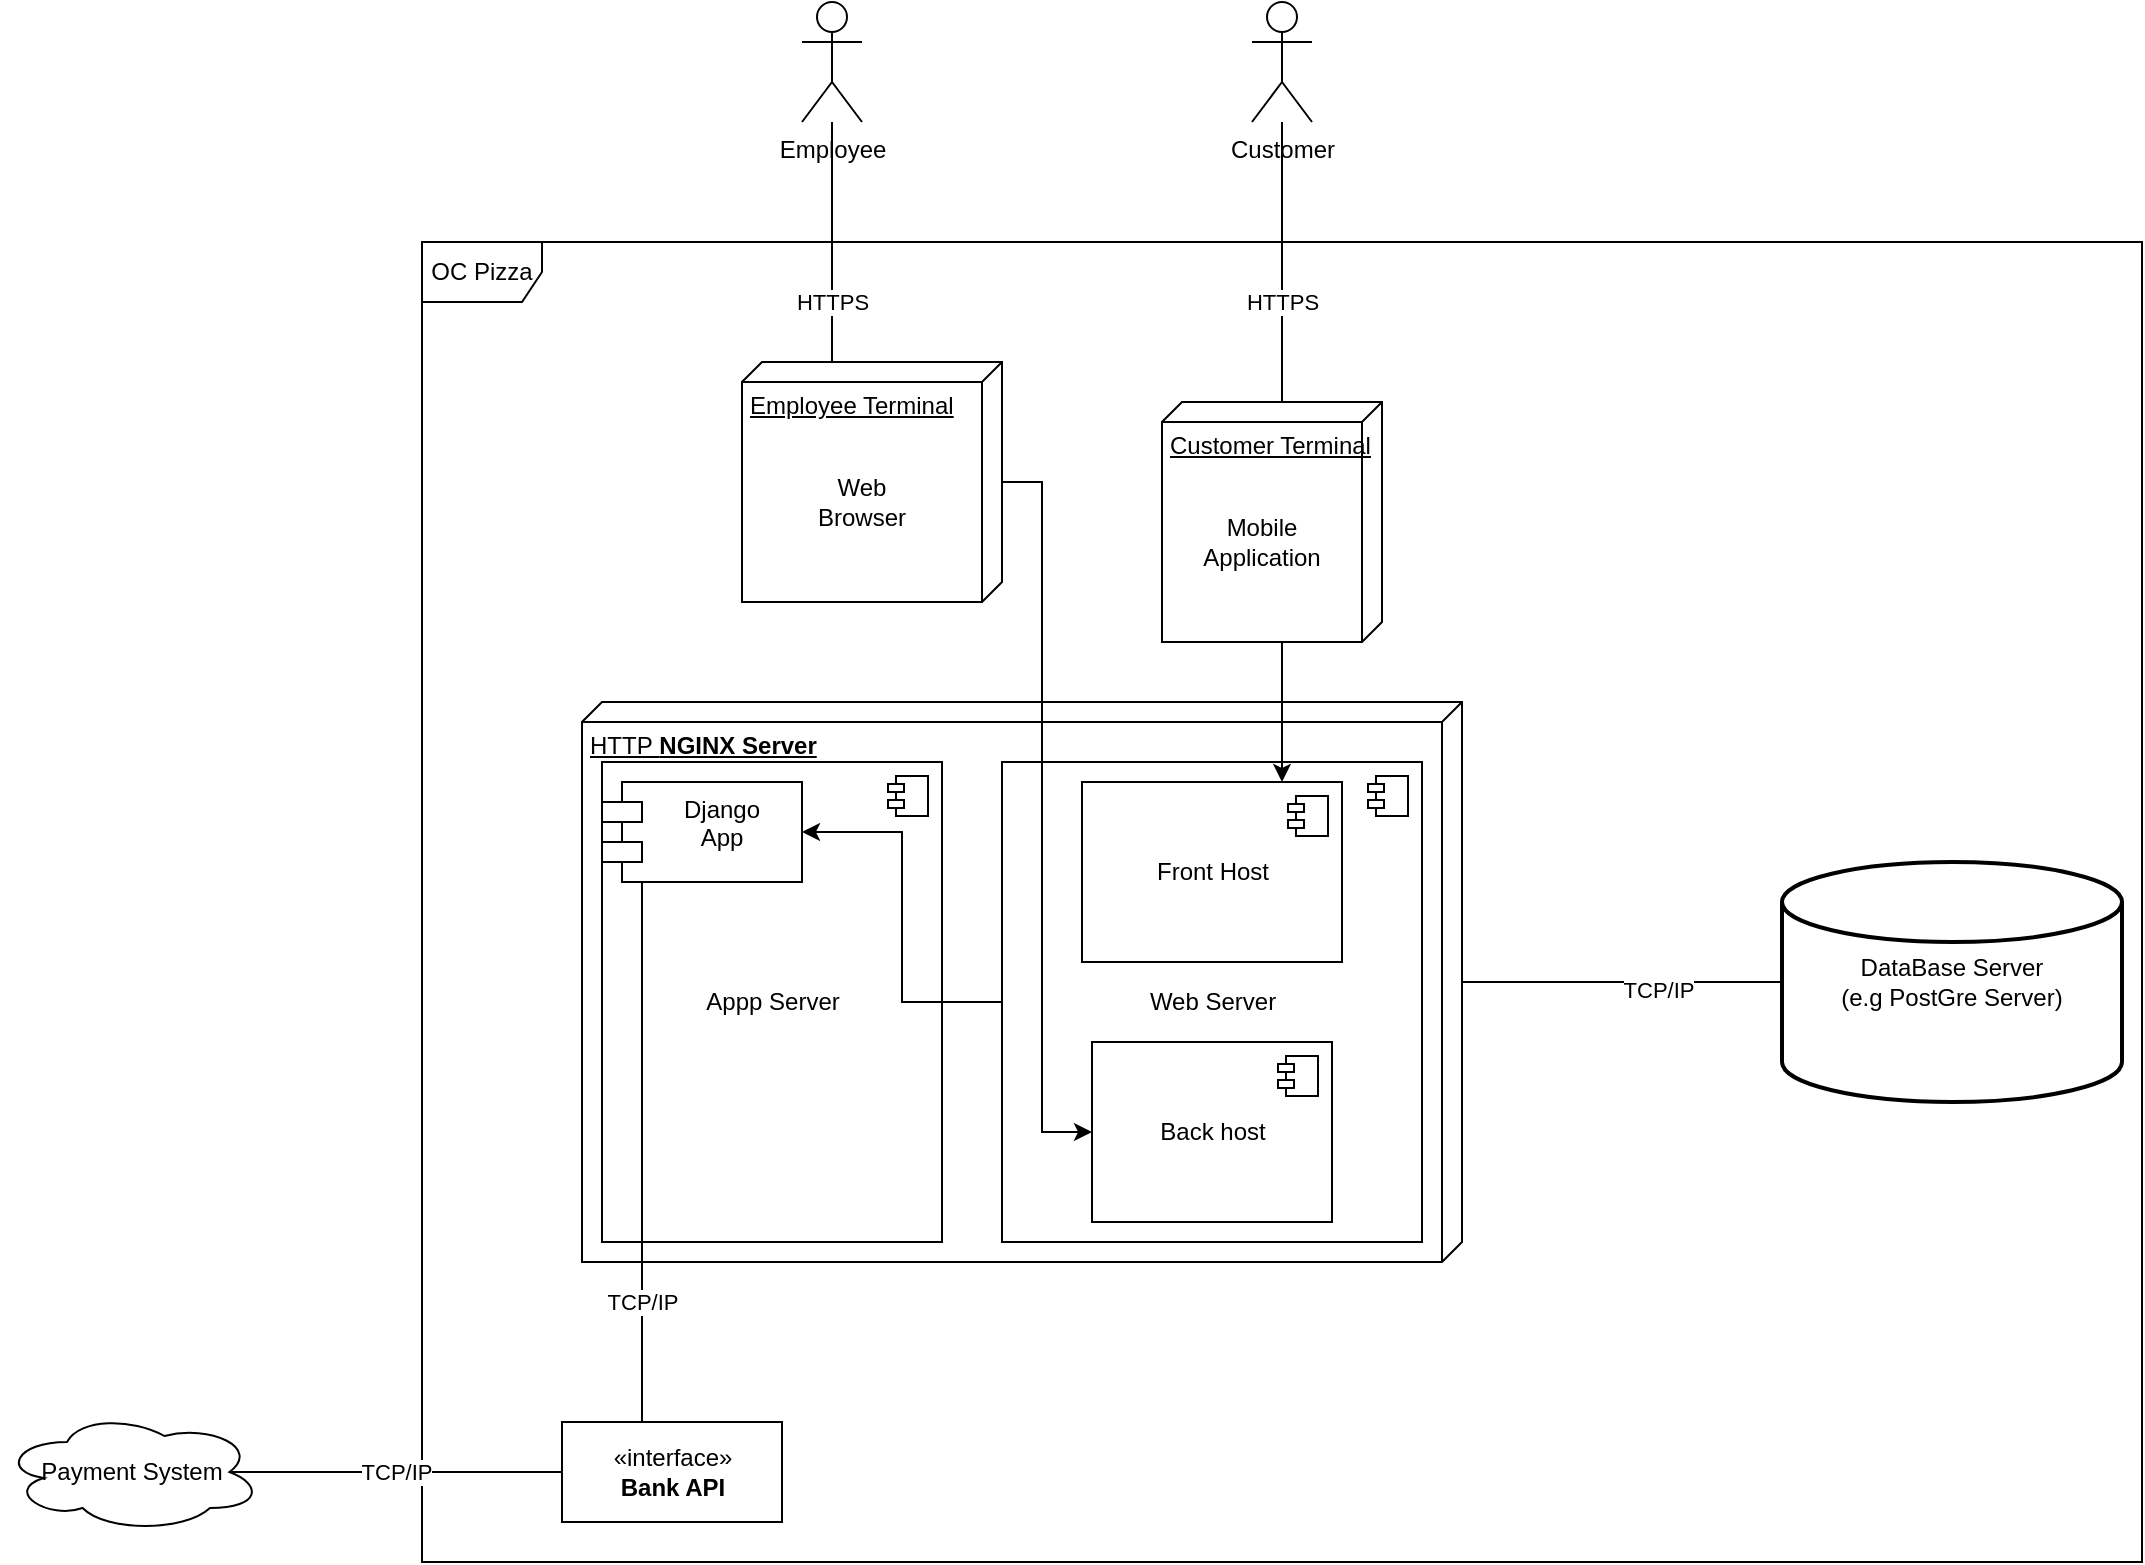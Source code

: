 <mxfile version="13.6.2" type="device"><diagram id="My8N9XUtzBxb6UrShiyb" name="Page-1"><mxGraphModel dx="1422" dy="845" grid="1" gridSize="10" guides="1" tooltips="1" connect="1" arrows="1" fold="1" page="1" pageScale="1" pageWidth="1169" pageHeight="827" math="0" shadow="0"><root><mxCell id="0"/><mxCell id="1" parent="0"/><mxCell id="muNg4qqfDp8jXAC5IdlQ-1" value="OC Pizza" style="shape=umlFrame;whiteSpace=wrap;html=1;" parent="1" vertex="1"><mxGeometry x="240" y="130" width="860" height="660" as="geometry"/></mxCell><mxCell id="-T2483-rQA38B2mO409g-5" value="&lt;span style=&quot;text-align: center&quot;&gt;HTTP&amp;nbsp;&lt;/span&gt;&lt;b style=&quot;text-align: center&quot;&gt;NGINX Server&lt;/b&gt;" style="verticalAlign=top;align=left;spacingTop=8;spacingLeft=2;spacingRight=12;shape=cube;size=10;direction=south;fontStyle=4;html=1;" parent="1" vertex="1"><mxGeometry x="320" y="360" width="440" height="280" as="geometry"/></mxCell><mxCell id="1aq8jGDaJzKoucWPsr5a-1" value="Appp Server" style="html=1;dropTarget=0;" vertex="1" parent="1"><mxGeometry x="330" y="390" width="170" height="240" as="geometry"/></mxCell><mxCell id="1aq8jGDaJzKoucWPsr5a-2" value="" style="shape=component;jettyWidth=8;jettyHeight=4;" vertex="1" parent="1aq8jGDaJzKoucWPsr5a-1"><mxGeometry x="1" width="20" height="20" relative="1" as="geometry"><mxPoint x="-27" y="7" as="offset"/></mxGeometry></mxCell><mxCell id="5xTWm7TQHMxAQ7xXpT8Y-11" style="edgeStyle=orthogonalEdgeStyle;rounded=0;orthogonalLoop=1;jettySize=auto;html=1;" parent="1" source="5xTWm7TQHMxAQ7xXpT8Y-7" target="muNg4qqfDp8jXAC5IdlQ-10" edge="1"><mxGeometry relative="1" as="geometry"/></mxCell><mxCell id="5xTWm7TQHMxAQ7xXpT8Y-7" value="Web Server" style="html=1;dropTarget=0;" parent="1" vertex="1"><mxGeometry x="530" y="390" width="210" height="240" as="geometry"/></mxCell><mxCell id="5xTWm7TQHMxAQ7xXpT8Y-8" value="" style="shape=component;jettyWidth=8;jettyHeight=4;" parent="5xTWm7TQHMxAQ7xXpT8Y-7" vertex="1"><mxGeometry x="1" width="20" height="20" relative="1" as="geometry"><mxPoint x="-27" y="7" as="offset"/></mxGeometry></mxCell><mxCell id="muNg4qqfDp8jXAC5IdlQ-2" value="Payment System" style="ellipse;shape=cloud;whiteSpace=wrap;html=1;align=center;" parent="1" vertex="1"><mxGeometry x="30" y="715" width="130" height="60" as="geometry"/></mxCell><mxCell id="muNg4qqfDp8jXAC5IdlQ-17" value="" style="edgeStyle=orthogonalEdgeStyle;rounded=0;orthogonalLoop=1;jettySize=auto;html=1;endArrow=none;endFill=0;entryX=0;entryY=0;entryDx=0;entryDy=50;entryPerimeter=0;" parent="1" source="muNg4qqfDp8jXAC5IdlQ-3" target="5xTWm7TQHMxAQ7xXpT8Y-4" edge="1"><mxGeometry relative="1" as="geometry"><mxPoint x="675" y="70" as="sourcePoint"/></mxGeometry></mxCell><mxCell id="5xTWm7TQHMxAQ7xXpT8Y-2" value="HTTPS" style="edgeLabel;html=1;align=center;verticalAlign=middle;resizable=0;points=[];" parent="muNg4qqfDp8jXAC5IdlQ-17" vertex="1" connectable="0"><mxGeometry x="0.009" y="-35" relative="1" as="geometry"><mxPoint x="35" y="19" as="offset"/></mxGeometry></mxCell><mxCell id="muNg4qqfDp8jXAC5IdlQ-3" value="Customer" style="shape=umlActor;verticalLabelPosition=bottom;verticalAlign=top;html=1;" parent="1" vertex="1"><mxGeometry x="655" y="10" width="30" height="60" as="geometry"/></mxCell><mxCell id="muNg4qqfDp8jXAC5IdlQ-16" style="edgeStyle=orthogonalEdgeStyle;rounded=0;orthogonalLoop=1;jettySize=auto;html=1;endArrow=none;endFill=0;entryX=0;entryY=0;entryDx=0;entryDy=85;entryPerimeter=0;" parent="1" source="muNg4qqfDp8jXAC5IdlQ-4" target="5xTWm7TQHMxAQ7xXpT8Y-3" edge="1"><mxGeometry relative="1" as="geometry"><mxPoint x="445" y="70" as="sourcePoint"/></mxGeometry></mxCell><mxCell id="5xTWm7TQHMxAQ7xXpT8Y-1" value="HTTPS" style="edgeLabel;html=1;align=center;verticalAlign=middle;resizable=0;points=[];" parent="muNg4qqfDp8jXAC5IdlQ-16" vertex="1" connectable="0"><mxGeometry x="-0.313" y="1" relative="1" as="geometry"><mxPoint x="-1" y="49.0" as="offset"/></mxGeometry></mxCell><mxCell id="muNg4qqfDp8jXAC5IdlQ-4" value="Employee" style="shape=umlActor;verticalLabelPosition=bottom;verticalAlign=top;html=1;" parent="1" vertex="1"><mxGeometry x="430" y="10" width="30" height="60" as="geometry"/></mxCell><mxCell id="muNg4qqfDp8jXAC5IdlQ-6" value="Back host" style="html=1;dropTarget=0;" parent="1" vertex="1"><mxGeometry x="575" y="530" width="120" height="90" as="geometry"/></mxCell><mxCell id="muNg4qqfDp8jXAC5IdlQ-7" value="" style="shape=component;jettyWidth=8;jettyHeight=4;" parent="muNg4qqfDp8jXAC5IdlQ-6" vertex="1"><mxGeometry x="1" width="20" height="20" relative="1" as="geometry"><mxPoint x="-27" y="7" as="offset"/></mxGeometry></mxCell><mxCell id="muNg4qqfDp8jXAC5IdlQ-8" value="Front Host" style="html=1;dropTarget=0;" parent="1" vertex="1"><mxGeometry x="570" y="400" width="130" height="90" as="geometry"/></mxCell><mxCell id="muNg4qqfDp8jXAC5IdlQ-9" value="" style="shape=component;jettyWidth=8;jettyHeight=4;" parent="muNg4qqfDp8jXAC5IdlQ-8" vertex="1"><mxGeometry x="1" width="20" height="20" relative="1" as="geometry"><mxPoint x="-27" y="7" as="offset"/></mxGeometry></mxCell><mxCell id="muNg4qqfDp8jXAC5IdlQ-20" style="edgeStyle=orthogonalEdgeStyle;rounded=0;orthogonalLoop=1;jettySize=auto;html=1;endArrow=none;endFill=0;" parent="1" source="-T2483-rQA38B2mO409g-5" target="muNg4qqfDp8jXAC5IdlQ-12" edge="1"><mxGeometry relative="1" as="geometry"><mxPoint x="630" y="380" as="sourcePoint"/></mxGeometry></mxCell><mxCell id="-T2483-rQA38B2mO409g-4" value="TCP/IP" style="edgeLabel;html=1;align=center;verticalAlign=middle;resizable=0;points=[];" parent="muNg4qqfDp8jXAC5IdlQ-20" vertex="1" connectable="0"><mxGeometry x="0.219" y="-4" relative="1" as="geometry"><mxPoint as="offset"/></mxGeometry></mxCell><mxCell id="muNg4qqfDp8jXAC5IdlQ-22" value="TCP/IP" style="edgeStyle=orthogonalEdgeStyle;rounded=0;orthogonalLoop=1;jettySize=auto;html=1;entryX=0.875;entryY=0.5;entryDx=0;entryDy=0;entryPerimeter=0;endArrow=none;endFill=0;" parent="1" source="-T2483-rQA38B2mO409g-6" target="muNg4qqfDp8jXAC5IdlQ-2" edge="1"><mxGeometry relative="1" as="geometry"><Array as="points"/></mxGeometry></mxCell><mxCell id="muNg4qqfDp8jXAC5IdlQ-10" value="Django&#10;App" style="shape=module;align=left;spacingLeft=20;align=center;verticalAlign=top;" parent="1" vertex="1"><mxGeometry x="330" y="400" width="100" height="50" as="geometry"/></mxCell><mxCell id="muNg4qqfDp8jXAC5IdlQ-12" value="DataBase Server&lt;br&gt;(e.g PostGre Server)" style="strokeWidth=2;html=1;shape=mxgraph.flowchart.database;whiteSpace=wrap;" parent="1" vertex="1"><mxGeometry x="920" y="440" width="170" height="120" as="geometry"/></mxCell><mxCell id="-T2483-rQA38B2mO409g-6" value="«interface»&lt;br&gt;&lt;b&gt;Bank API&lt;/b&gt;" style="html=1;" parent="1" vertex="1"><mxGeometry x="310" y="720" width="110" height="50" as="geometry"/></mxCell><mxCell id="-T2483-rQA38B2mO409g-7" value="TCP/IP" style="edgeStyle=orthogonalEdgeStyle;rounded=0;orthogonalLoop=1;jettySize=auto;html=1;exitX=0.5;exitY=1;exitDx=0;exitDy=0;endArrow=none;endFill=0;" parent="1" source="muNg4qqfDp8jXAC5IdlQ-10" target="-T2483-rQA38B2mO409g-6" edge="1"><mxGeometry x="0.6" relative="1" as="geometry"><Array as="points"><mxPoint x="350" y="450"/></Array><mxPoint x="810" y="450" as="sourcePoint"/><mxPoint x="283.75" y="690" as="targetPoint"/><mxPoint as="offset"/></mxGeometry></mxCell><mxCell id="5xTWm7TQHMxAQ7xXpT8Y-6" style="edgeStyle=orthogonalEdgeStyle;rounded=0;orthogonalLoop=1;jettySize=auto;html=1;" parent="1" source="5xTWm7TQHMxAQ7xXpT8Y-3" target="muNg4qqfDp8jXAC5IdlQ-6" edge="1"><mxGeometry relative="1" as="geometry"><Array as="points"><mxPoint x="550" y="250"/><mxPoint x="550" y="575"/></Array></mxGeometry></mxCell><mxCell id="5xTWm7TQHMxAQ7xXpT8Y-3" value="Employee Terminal" style="verticalAlign=top;align=left;spacingTop=8;spacingLeft=2;spacingRight=12;shape=cube;size=10;direction=south;fontStyle=4;html=1;" parent="1" vertex="1"><mxGeometry x="400" y="190" width="130" height="120" as="geometry"/></mxCell><mxCell id="5xTWm7TQHMxAQ7xXpT8Y-5" style="edgeStyle=orthogonalEdgeStyle;rounded=0;orthogonalLoop=1;jettySize=auto;html=1;" parent="1" source="5xTWm7TQHMxAQ7xXpT8Y-4" target="muNg4qqfDp8jXAC5IdlQ-8" edge="1"><mxGeometry relative="1" as="geometry"><Array as="points"><mxPoint x="670" y="370"/><mxPoint x="670" y="370"/></Array></mxGeometry></mxCell><mxCell id="5xTWm7TQHMxAQ7xXpT8Y-4" value="Customer Terminal" style="verticalAlign=top;align=left;spacingTop=8;spacingLeft=2;spacingRight=12;shape=cube;size=10;direction=south;fontStyle=4;html=1;" parent="1" vertex="1"><mxGeometry x="610" y="210" width="110" height="120" as="geometry"/></mxCell><mxCell id="1aq8jGDaJzKoucWPsr5a-3" value="Web Browser" style="text;html=1;strokeColor=none;fillColor=none;align=center;verticalAlign=middle;whiteSpace=wrap;rounded=0;" vertex="1" parent="1"><mxGeometry x="440" y="250" width="40" height="20" as="geometry"/></mxCell><mxCell id="1aq8jGDaJzKoucWPsr5a-6" value="Mobile&lt;br&gt;Application" style="text;html=1;strokeColor=none;fillColor=none;align=center;verticalAlign=middle;whiteSpace=wrap;rounded=0;" vertex="1" parent="1"><mxGeometry x="640" y="270" width="40" height="20" as="geometry"/></mxCell></root></mxGraphModel></diagram></mxfile>